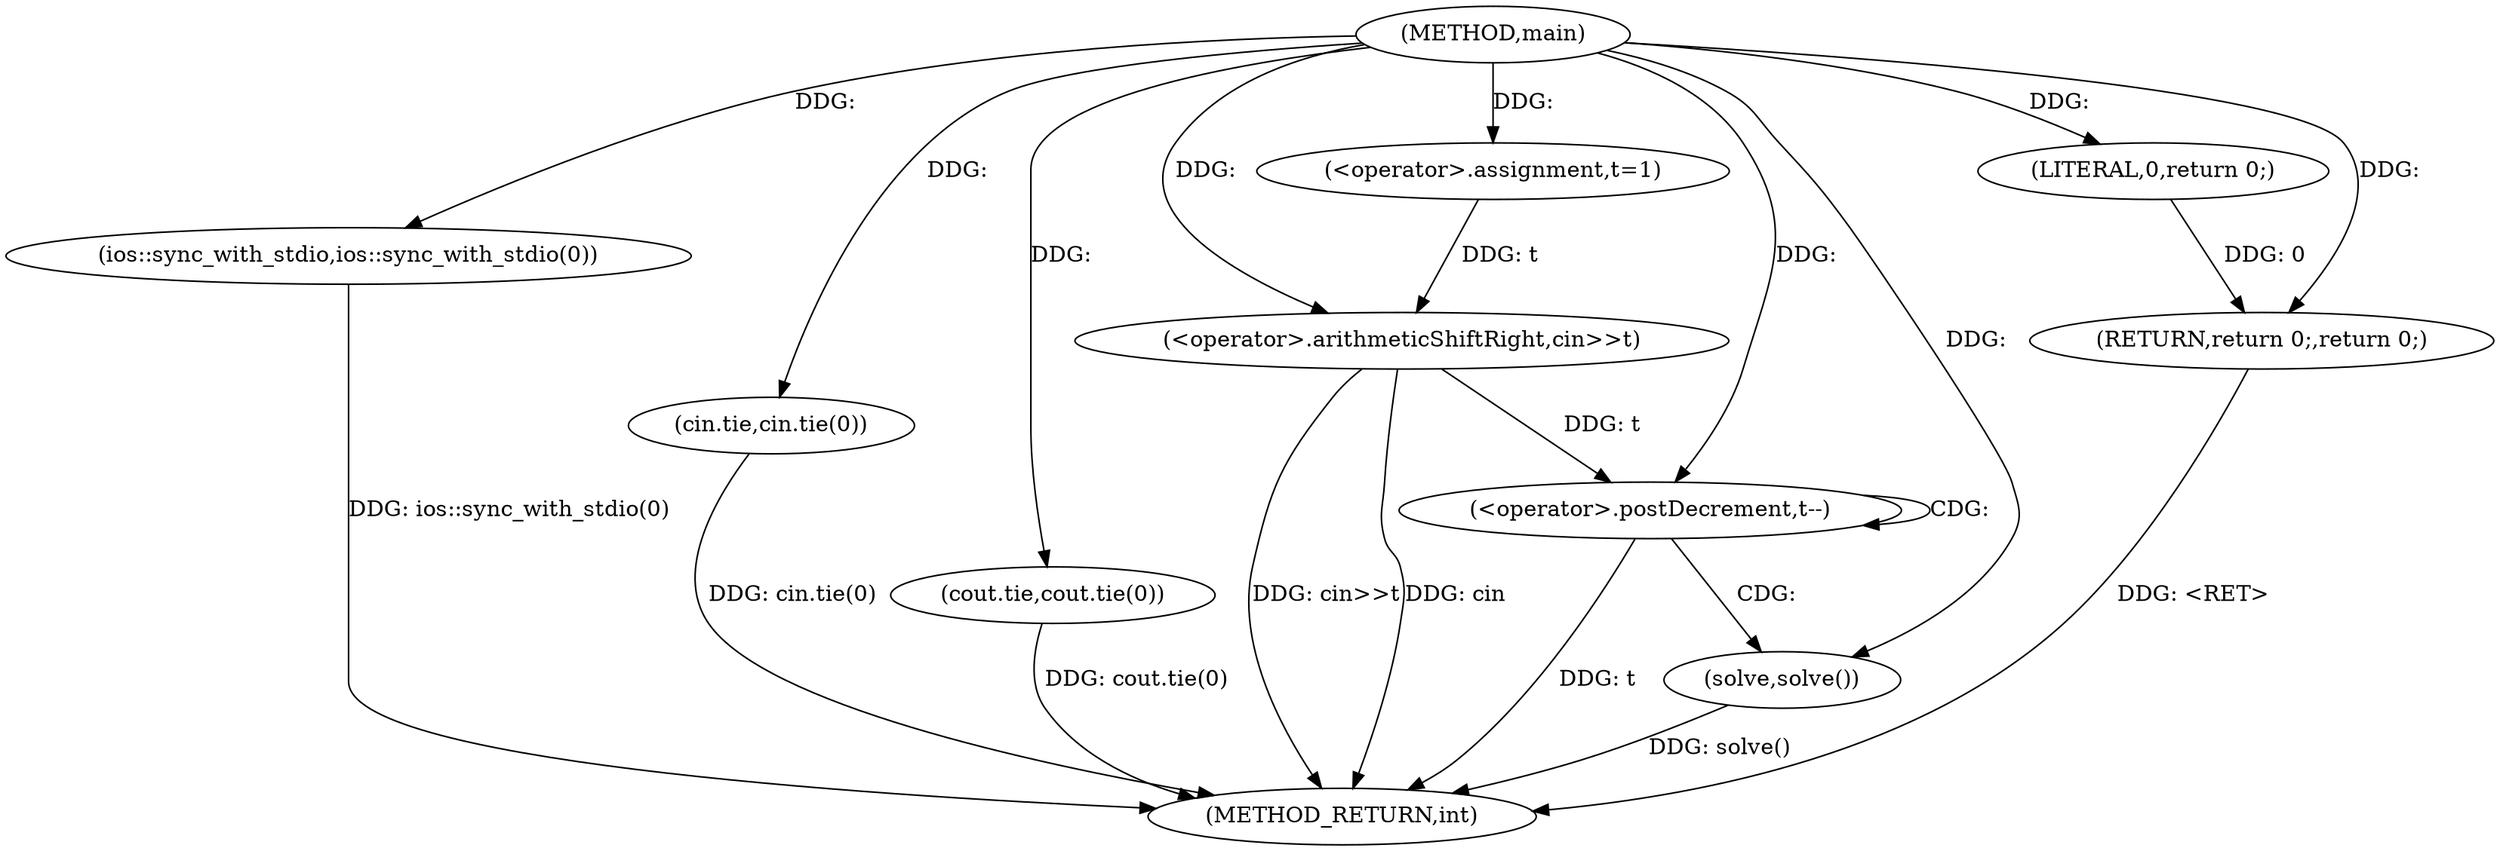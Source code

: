 digraph "main" {  
"1000249" [label = "(METHOD,main)" ]
"1000270" [label = "(METHOD_RETURN,int)" ]
"1000251" [label = "(ios::sync_with_stdio,ios::sync_with_stdio(0))" ]
"1000253" [label = "(cin.tie,cin.tie(0))" ]
"1000255" [label = "(cout.tie,cout.tie(0))" ]
"1000258" [label = "(<operator>.assignment,t=1)" ]
"1000261" [label = "(<operator>.arithmeticShiftRight,cin>>t)" ]
"1000268" [label = "(RETURN,return 0;,return 0;)" ]
"1000265" [label = "(<operator>.postDecrement,t--)" ]
"1000267" [label = "(solve,solve())" ]
"1000269" [label = "(LITERAL,0,return 0;)" ]
  "1000268" -> "1000270"  [ label = "DDG: <RET>"] 
  "1000251" -> "1000270"  [ label = "DDG: ios::sync_with_stdio(0)"] 
  "1000253" -> "1000270"  [ label = "DDG: cin.tie(0)"] 
  "1000255" -> "1000270"  [ label = "DDG: cout.tie(0)"] 
  "1000261" -> "1000270"  [ label = "DDG: cin>>t"] 
  "1000265" -> "1000270"  [ label = "DDG: t"] 
  "1000267" -> "1000270"  [ label = "DDG: solve()"] 
  "1000261" -> "1000270"  [ label = "DDG: cin"] 
  "1000249" -> "1000258"  [ label = "DDG: "] 
  "1000269" -> "1000268"  [ label = "DDG: 0"] 
  "1000249" -> "1000268"  [ label = "DDG: "] 
  "1000249" -> "1000251"  [ label = "DDG: "] 
  "1000249" -> "1000253"  [ label = "DDG: "] 
  "1000249" -> "1000255"  [ label = "DDG: "] 
  "1000249" -> "1000261"  [ label = "DDG: "] 
  "1000258" -> "1000261"  [ label = "DDG: t"] 
  "1000249" -> "1000267"  [ label = "DDG: "] 
  "1000249" -> "1000269"  [ label = "DDG: "] 
  "1000261" -> "1000265"  [ label = "DDG: t"] 
  "1000249" -> "1000265"  [ label = "DDG: "] 
  "1000265" -> "1000267"  [ label = "CDG: "] 
  "1000265" -> "1000265"  [ label = "CDG: "] 
}
